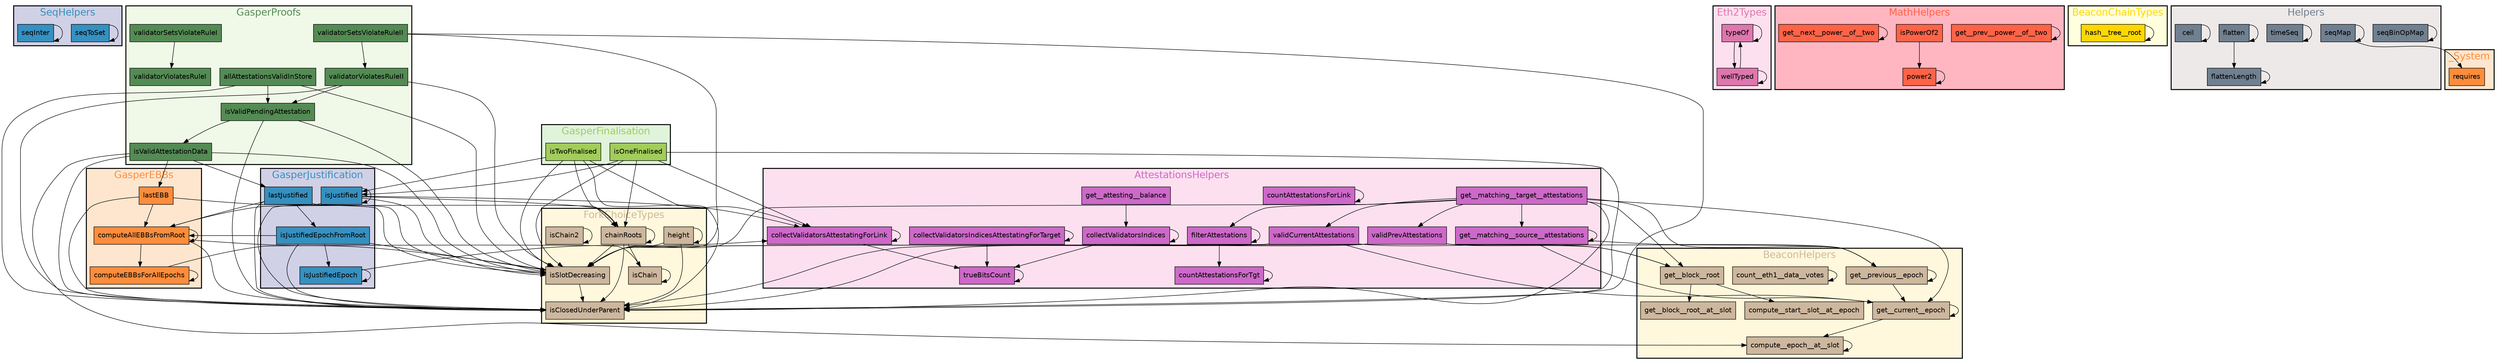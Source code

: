 digraph G {
fontname=helvetica;
subgraph cluster_SeqHelpers {
style=filled;
fontsize="20.0";
fillcolor="#d0d1e6";
fontcolor="#3690c0";
penwidth=2;
label=SeqHelpers;
seqToSet [shape=rectangle, style=filled, fontname=helvetica, fillcolor="#3690c0"];
seqInter [shape=rectangle, style=filled, fontname=helvetica, fillcolor="#3690c0"];
}

subgraph cluster_ForkChoiceTypes {
style=filled;
fontsize="20.0";
fillcolor=cornsilk;
fontcolor=bisque3;
penwidth=2;
label=ForkChoiceTypes;
height [shape=rectangle, style=filled, fontname=helvetica, fillcolor=bisque3];
chainRoots [shape=rectangle, style=filled, fontname=helvetica, fillcolor=bisque3];
isChain2 [shape=rectangle, style=filled, fontname=helvetica, fillcolor=bisque3];
isChain [shape=rectangle, style=filled, fontname=helvetica, fillcolor=bisque3];
isSlotDecreasing [shape=rectangle, style=filled, fontname=helvetica, fillcolor=bisque3];
isClosedUnderParent [shape=rectangle, style=filled, fontname=helvetica, fillcolor=bisque3];
}

subgraph cluster_GasperEBBs {
style=filled;
fontsize="20.0";
fillcolor="#fee6ce";
fontcolor="#fd8d3c";
penwidth=2;
label=GasperEBBs;
lastEBB [shape=rectangle, style=filled, fontname=helvetica, fillcolor="#fd8d3c"];
computeEBBsForAllEpochs [shape=rectangle, style=filled, fontname=helvetica, fillcolor="#fd8d3c"];
computeAllEBBsFromRoot [shape=rectangle, style=filled, fontname=helvetica, fillcolor="#fd8d3c"];
}

subgraph cluster_Eth2Types {
style=filled;
fontsize="20.0";
fillcolor="#fde0ef";
fontcolor="#de77ae";
penwidth=2;
label=Eth2Types;
typeOf [shape=rectangle, style=filled, fontname=helvetica, fillcolor="#de77ae"];
wellTyped [shape=rectangle, style=filled, fontname=helvetica, fillcolor="#de77ae"];
}

subgraph cluster_MathHelpers {
style=filled;
fontsize="20.0";
fillcolor=lightpink;
fontcolor=tomato;
penwidth=2;
label=MathHelpers;
get__prev__power__of__two [shape=rectangle, style=filled, fontname=helvetica, fillcolor=tomato];
isPowerOf2 [shape=rectangle, style=filled, fontname=helvetica, fillcolor=tomato];
power2 [shape=rectangle, style=filled, fontname=helvetica, fillcolor=tomato];
get__next__power__of__two [shape=rectangle, style=filled, fontname=helvetica, fillcolor=tomato];
}

subgraph cluster_BeaconChainTypes {
style=filled;
fontsize="20.0";
fillcolor="#ffffdd";
fontcolor=gold;
penwidth=2;
label=BeaconChainTypes;
hash__tree__root [shape=rectangle, style=filled, fontname=helvetica, fillcolor=gold];
}

subgraph cluster_GasperFinalisation {
style=filled;
fontsize="20.0";
fillcolor="#e0f3db";
fontcolor=darkolivegreen3;
penwidth=2;
label=GasperFinalisation;
isTwoFinalised [shape=rectangle, style=filled, fontname=helvetica, fillcolor=darkolivegreen3];
isOneFinalised [shape=rectangle, style=filled, fontname=helvetica, fillcolor=darkolivegreen3];
}

subgraph cluster_AttestationsHelpers {
style=filled;
fontsize="20.0";
fillcolor="#fde0ef";
fontcolor=orchid3;
penwidth=2;
label=AttestationsHelpers;
collectValidatorsAttestatingForLink [shape=rectangle, style=filled, fontname=helvetica, fillcolor=orchid3];
collectValidatorsIndicesAttestatingForTarget [shape=rectangle, style=filled, fontname=helvetica, fillcolor=orchid3];
get__attesting__balance [shape=rectangle, style=filled, fontname=helvetica, fillcolor=orchid3];
countAttestationsForLink [shape=rectangle, style=filled, fontname=helvetica, fillcolor=orchid3];
collectValidatorsIndices [shape=rectangle, style=filled, fontname=helvetica, fillcolor=orchid3];
trueBitsCount [shape=rectangle, style=filled, fontname=helvetica, fillcolor=orchid3];
get__matching__target__attestations [shape=rectangle, style=filled, fontname=helvetica, fillcolor=orchid3];
validCurrentAttestations [shape=rectangle, style=filled, fontname=helvetica, fillcolor=orchid3];
filterAttestations [shape=rectangle, style=filled, fontname=helvetica, fillcolor=orchid3];
countAttestationsForTgt [shape=rectangle, style=filled, fontname=helvetica, fillcolor=orchid3];
get__matching__source__attestations [shape=rectangle, style=filled, fontname=helvetica, fillcolor=orchid3];
validPrevAttestations [shape=rectangle, style=filled, fontname=helvetica, fillcolor=orchid3];
}

subgraph cluster_Helpers {
style=filled;
fontsize="20.0";
fillcolor=snow2;
fontcolor=slategrey;
penwidth=2;
label=Helpers;
seqBinOpMap [shape=rectangle, style=filled, fontname=helvetica, fillcolor=slategrey];
seqMap [shape=rectangle, style=filled, fontname=helvetica, fillcolor=slategrey];
timeSeq [shape=rectangle, style=filled, fontname=helvetica, fillcolor=slategrey];
flatten [shape=rectangle, style=filled, fontname=helvetica, fillcolor=slategrey];
ceil [shape=rectangle, style=filled, fontname=helvetica, fillcolor=slategrey];
flattenLength [shape=rectangle, style=filled, fontname=helvetica, fillcolor=slategrey];
}

subgraph cluster_GasperProofs {
style=filled;
fontsize="20.0";
fillcolor="#f0f9e8";
fontcolor=palegreen4;
penwidth=2;
label=GasperProofs;
validatorViolatesRuleI [shape=rectangle, style=filled, fontname=helvetica, fillcolor=palegreen4];
validatorViolatesRuleII [shape=rectangle, style=filled, fontname=helvetica, fillcolor=palegreen4];
isValidAttestationData [shape=rectangle, style=filled, fontname=helvetica, fillcolor=palegreen4];
validatorSetsViolateRuleII [shape=rectangle, style=filled, fontname=helvetica, fillcolor=palegreen4];
allAttestationsValidInStore [shape=rectangle, style=filled, fontname=helvetica, fillcolor=palegreen4];
validatorSetsViolateRuleI [shape=rectangle, style=filled, fontname=helvetica, fillcolor=palegreen4];
isValidPendingAttestation [shape=rectangle, style=filled, fontname=helvetica, fillcolor=palegreen4];
}

subgraph cluster_GasperJustification {
style=filled;
fontsize="20.0";
fillcolor="#d0d1e6";
fontcolor="#3690c0";
penwidth=2;
label=GasperJustification;
isJustified [shape=rectangle, style=filled, fontname=helvetica, fillcolor="#3690c0"];
isJustifiedEpochFromRoot [shape=rectangle, style=filled, fontname=helvetica, fillcolor="#3690c0"];
lastJustified [shape=rectangle, style=filled, fontname=helvetica, fillcolor="#3690c0"];
isJustifiedEpoch [shape=rectangle, style=filled, fontname=helvetica, fillcolor="#3690c0"];
}

subgraph cluster_BeaconHelpers {
style=filled;
fontsize="20.0";
fillcolor=cornsilk;
fontcolor=bisque3;
penwidth=2;
label=BeaconHelpers;
compute__start__slot__at__epoch [shape=rectangle, style=filled, fontname=helvetica, fillcolor=bisque3];
compute__epoch__at__slot [shape=rectangle, style=filled, fontname=helvetica, fillcolor=bisque3];
get__block__root__at__slot [shape=rectangle, style=filled, fontname=helvetica, fillcolor=bisque3];
get__block__root [shape=rectangle, style=filled, fontname=helvetica, fillcolor=bisque3];
count__eth1__data__votes [shape=rectangle, style=filled, fontname=helvetica, fillcolor=bisque3];
get__previous__epoch [shape=rectangle, style=filled, fontname=helvetica, fillcolor=bisque3];
get__current__epoch [shape=rectangle, style=filled, fontname=helvetica, fillcolor=bisque3];
}

subgraph cluster__System {
style=filled;
fontsize="20.0";
fillcolor="#fee6ce";
fontcolor="#fd8d3c";
penwidth=2;
label=_System;
requires [shape=rectangle, style=filled, fontname=helvetica, fillcolor="#fd8d3c"];
}

seqBinOpMap -> seqBinOpMap;
seqMap -> requires;
seqMap -> seqMap;
timeSeq -> timeSeq;
lastEBB -> computeAllEBBsFromRoot;
lastEBB -> isClosedUnderParent;
lastEBB -> isSlotDecreasing;
height -> height;
height -> isClosedUnderParent;
height -> isSlotDecreasing;
chainRoots -> chainRoots;
chainRoots -> isChain;
chainRoots -> isClosedUnderParent;
chainRoots -> isSlotDecreasing;
compute__epoch__at__slot -> compute__epoch__at__slot;
validatorViolatesRuleII -> isClosedUnderParent;
validatorViolatesRuleII -> isSlotDecreasing;
validatorViolatesRuleII -> isValidPendingAttestation;
typeOf -> typeOf;
typeOf -> wellTyped;
collectValidatorsAttestatingForLink -> collectValidatorsAttestatingForLink;
collectValidatorsAttestatingForLink -> trueBitsCount;
get__prev__power__of__two -> get__prev__power__of__two;
isChain2 -> isChain2;
collectValidatorsIndicesAttestatingForTarget -> collectValidatorsIndicesAttestatingForTarget;
collectValidatorsIndicesAttestatingForTarget -> trueBitsCount;
isTwoFinalised -> chainRoots;
isTwoFinalised -> collectValidatorsAttestatingForLink;
isTwoFinalised -> isClosedUnderParent;
isTwoFinalised -> isJustified;
isTwoFinalised -> isSlotDecreasing;
isOneFinalised -> chainRoots;
isOneFinalised -> collectValidatorsAttestatingForLink;
isOneFinalised -> isClosedUnderParent;
isOneFinalised -> isJustified;
isOneFinalised -> isSlotDecreasing;
get__block__root -> compute__start__slot__at__epoch;
get__block__root -> get__block__root__at__slot;
get__attesting__balance -> collectValidatorsIndices;
isValidAttestationData -> compute__epoch__at__slot;
isValidAttestationData -> isClosedUnderParent;
isValidAttestationData -> isSlotDecreasing;
isValidAttestationData -> lastEBB;
isValidAttestationData -> lastJustified;
flatten -> flatten;
flatten -> flattenLength;
countAttestationsForLink -> countAttestationsForLink;
collectValidatorsIndices -> collectValidatorsIndices;
collectValidatorsIndices -> trueBitsCount;
validatorSetsViolateRuleII -> isClosedUnderParent;
validatorSetsViolateRuleII -> isSlotDecreasing;
validatorSetsViolateRuleII -> validatorViolatesRuleII;
allAttestationsValidInStore -> isClosedUnderParent;
allAttestationsValidInStore -> isSlotDecreasing;
allAttestationsValidInStore -> isValidPendingAttestation;
validatorSetsViolateRuleI -> validatorViolatesRuleI;
isPowerOf2 -> power2;
power2 -> power2;
count__eth1__data__votes -> count__eth1__data__votes;
isValidPendingAttestation -> isClosedUnderParent;
isValidPendingAttestation -> isSlotDecreasing;
isValidPendingAttestation -> isValidAttestationData;
get__previous__epoch -> get__current__epoch;
get__previous__epoch -> get__previous__epoch;
trueBitsCount -> trueBitsCount;
get__matching__target__attestations -> filterAttestations;
get__matching__target__attestations -> get__block__root;
get__matching__target__attestations -> get__current__epoch;
get__matching__target__attestations -> get__matching__source__attestations;
get__matching__target__attestations -> get__previous__epoch;
get__matching__target__attestations -> isClosedUnderParent;
get__matching__target__attestations -> isSlotDecreasing;
get__matching__target__attestations -> validCurrentAttestations;
get__matching__target__attestations -> validPrevAttestations;
isChain -> isChain;
ceil -> ceil;
isJustified -> chainRoots;
isJustified -> collectValidatorsAttestatingForLink;
isJustified -> isClosedUnderParent;
isJustified -> isJustified;
isJustified -> isSlotDecreasing;
isSlotDecreasing -> isClosedUnderParent;
validCurrentAttestations -> get__block__root;
validCurrentAttestations -> get__current__epoch;
validCurrentAttestations -> isClosedUnderParent;
validCurrentAttestations -> isSlotDecreasing;
filterAttestations -> countAttestationsForTgt;
filterAttestations -> filterAttestations;
computeEBBsForAllEpochs -> computeEBBsForAllEpochs;
computeEBBsForAllEpochs -> isChain;
countAttestationsForTgt -> countAttestationsForTgt;
get__matching__source__attestations -> get__current__epoch;
get__matching__source__attestations -> get__matching__source__attestations;
get__matching__source__attestations -> get__previous__epoch;
flattenLength -> flattenLength;
computeAllEBBsFromRoot -> chainRoots;
computeAllEBBsFromRoot -> computeAllEBBsFromRoot;
computeAllEBBsFromRoot -> computeEBBsForAllEpochs;
computeAllEBBsFromRoot -> isClosedUnderParent;
computeAllEBBsFromRoot -> isSlotDecreasing;
isJustifiedEpochFromRoot -> computeAllEBBsFromRoot;
isJustifiedEpochFromRoot -> isClosedUnderParent;
isJustifiedEpochFromRoot -> isJustifiedEpoch;
isJustifiedEpochFromRoot -> isSlotDecreasing;
seqToSet -> seqToSet;
lastJustified -> computeAllEBBsFromRoot;
lastJustified -> isClosedUnderParent;
lastJustified -> isJustifiedEpochFromRoot;
lastJustified -> isSlotDecreasing;
get__current__epoch -> compute__epoch__at__slot;
get__current__epoch -> get__current__epoch;
get__next__power__of__two -> get__next__power__of__two;
validPrevAttestations -> get__block__root;
validPrevAttestations -> get__previous__epoch;
validPrevAttestations -> isClosedUnderParent;
validPrevAttestations -> isSlotDecreasing;
hash__tree__root -> hash__tree__root;
wellTyped -> typeOf;
wellTyped -> wellTyped;
isJustifiedEpoch -> collectValidatorsAttestatingForLink;
isJustifiedEpoch -> isJustifiedEpoch;
seqInter -> seqInter;
}
